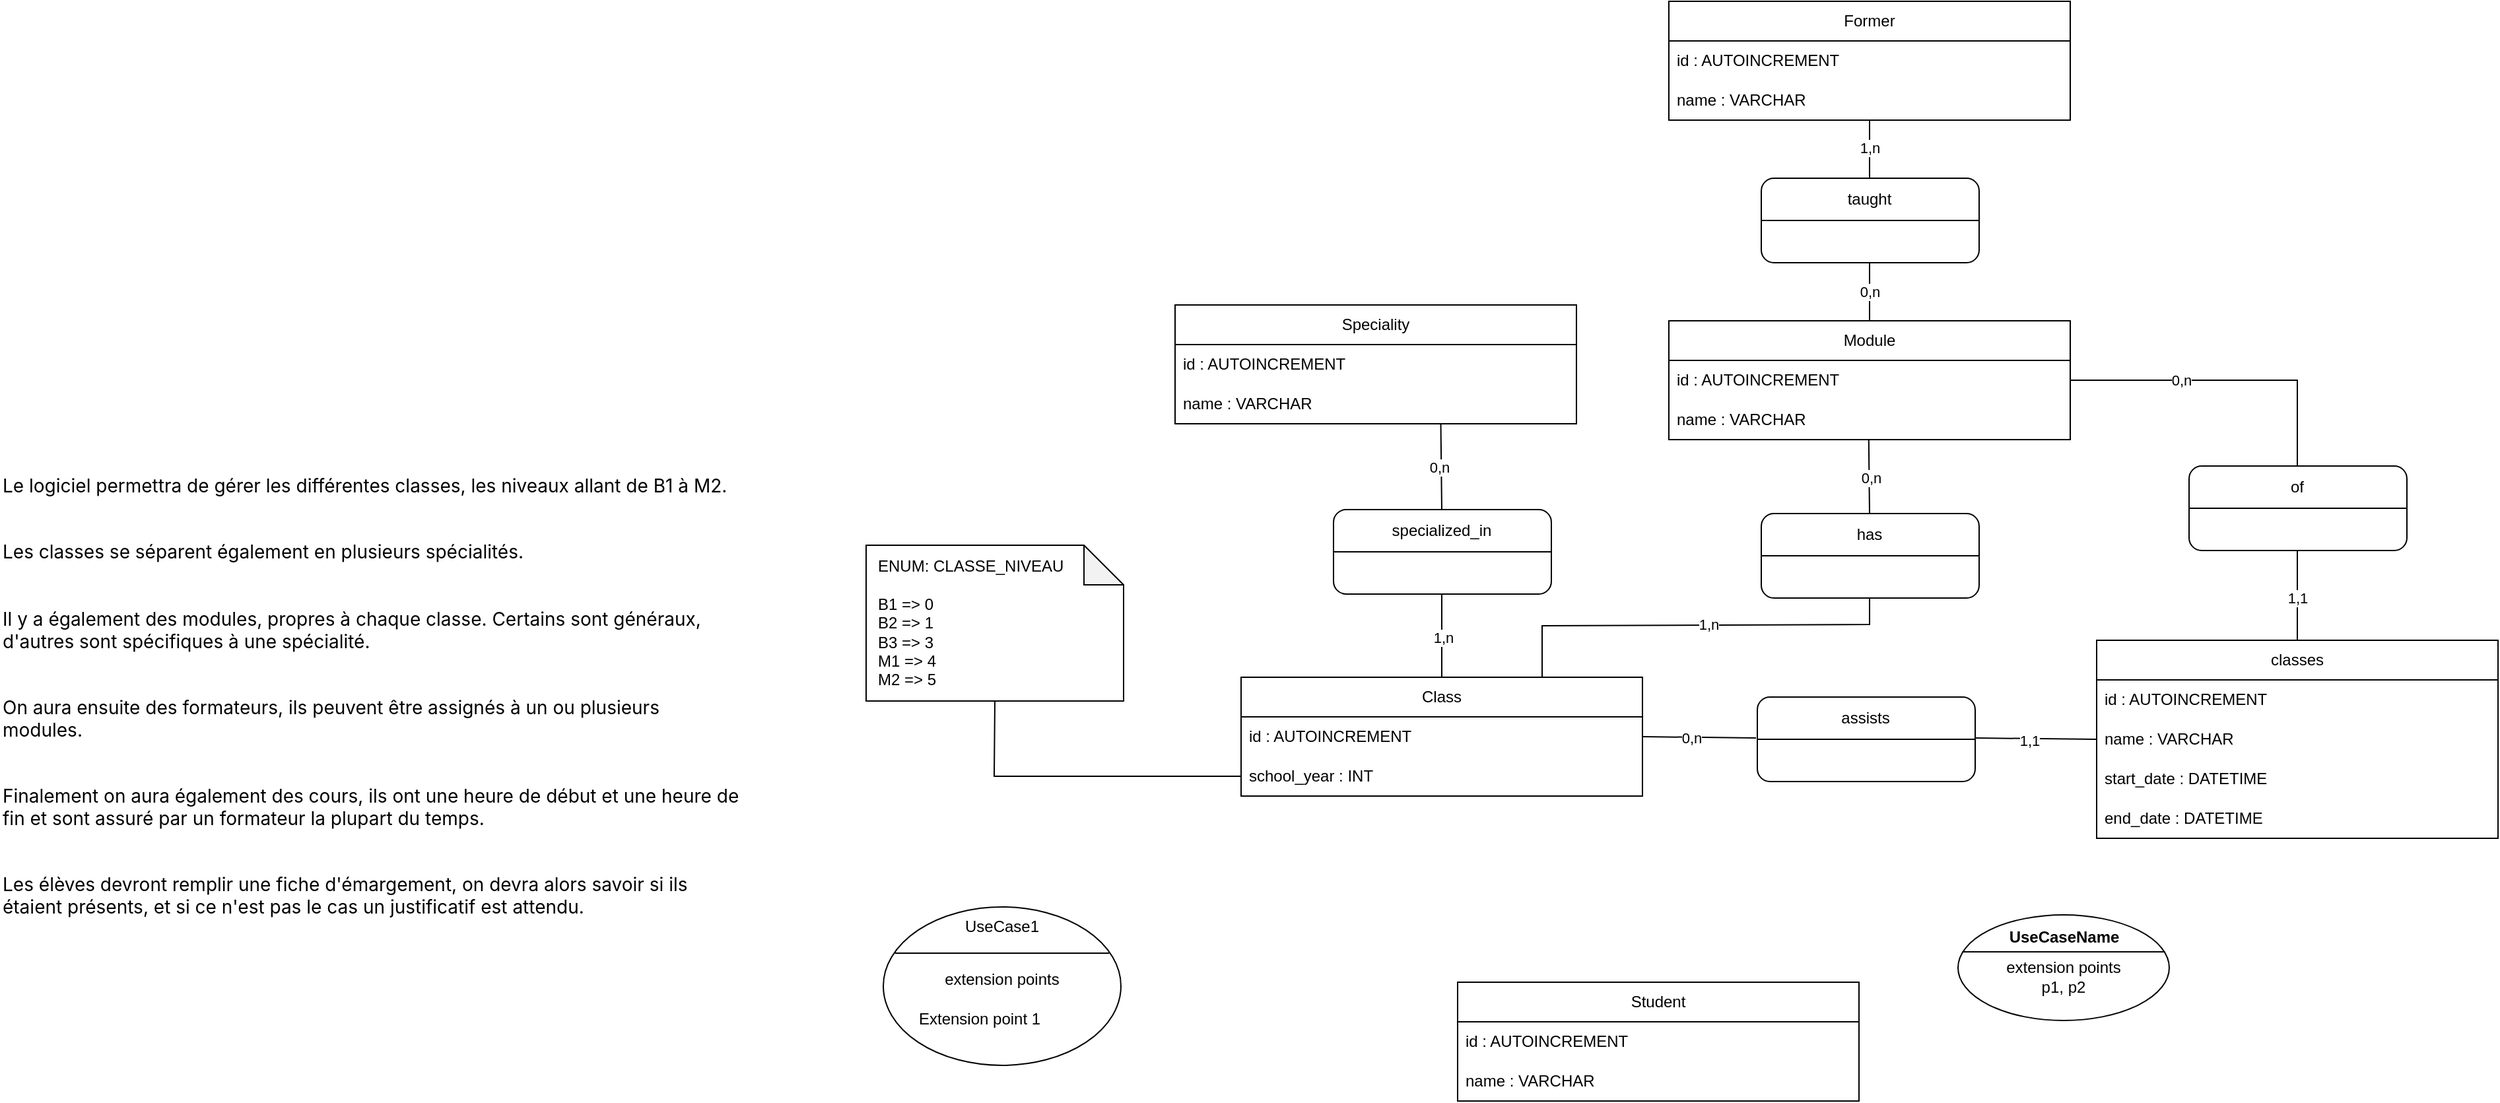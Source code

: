<mxfile version="23.1.7" type="github">
  <diagram name="Page-1" id="dID7BBgvKqJGilfwQHQu">
    <mxGraphModel dx="3433" dy="1747" grid="0" gridSize="10" guides="1" tooltips="1" connect="1" arrows="1" fold="1" page="0" pageScale="1" pageWidth="850" pageHeight="1100" background="none" math="0" shadow="0">
      <root>
        <mxCell id="0" />
        <mxCell id="1" parent="0" />
        <mxCell id="xN4_sGe1Yz_WlacLz_tZ-16" value="&lt;div style=&quot;box-sizing: border-box; font-family: -apple-system, BlinkMacSystemFont, &amp;quot;Segoe UI&amp;quot;, system-ui, &amp;quot;Apple Color Emoji&amp;quot;, &amp;quot;Segoe UI Emoji&amp;quot;, &amp;quot;Segoe UI Web&amp;quot;, sans-serif; font-size: 14px; font-style: normal; font-variant-ligatures: normal; font-variant-caps: normal; font-weight: 400; letter-spacing: normal; orphans: 2; text-align: start; text-indent: 0px; text-transform: none; widows: 2; word-spacing: 0px;&quot;&gt;Le logiciel permettra de gérer les différentes classes, les niveaux allant de B1 à M2.&lt;br&gt;&#xa;&#xa;Les classes se séparent également en plusieurs spécialités.&lt;br&gt;&#xa;&#xa;Il y a également des modules, propres à chaque classe. Certains sont généraux, d&#39;autres sont spécifiques à une spécialité.&lt;br&gt;&#xa;&#xa;On aura ensuite des formateurs, ils peuvent être assignés à un ou plusieurs modules.&lt;br&gt;&#xa;&#xa;Finalement on aura également des cours, ils ont une heure de début et une heure de fin et sont assuré par un formateur la plupart du temps.&lt;br&gt;&#xa;&#xa;Les élèves devront remplir une fiche d&#39;émargement, on devra alors savoir si ils étaient présents, et si ce n&#39;est pas le cas un justificatif est attendu.&lt;/div&gt;" style="text;whiteSpace=wrap;html=1;" vertex="1" parent="1">
          <mxGeometry x="-32" y="355" width="560" height="430" as="geometry" />
        </mxCell>
        <mxCell id="xN4_sGe1Yz_WlacLz_tZ-51" value="Class" style="swimlane;fontStyle=0;childLayout=stackLayout;horizontal=1;startSize=30;horizontalStack=0;resizeParent=1;resizeParentMax=0;resizeLast=0;collapsible=1;marginBottom=0;whiteSpace=wrap;html=1;" vertex="1" parent="1">
          <mxGeometry x="908" y="515" width="304" height="90" as="geometry" />
        </mxCell>
        <mxCell id="xN4_sGe1Yz_WlacLz_tZ-52" value="id : AUTOINCREMENT" style="text;strokeColor=none;fillColor=none;align=left;verticalAlign=middle;spacingLeft=4;spacingRight=4;overflow=hidden;points=[[0,0.5],[1,0.5]];portConstraint=eastwest;rotatable=0;whiteSpace=wrap;html=1;" vertex="1" parent="xN4_sGe1Yz_WlacLz_tZ-51">
          <mxGeometry y="30" width="304" height="30" as="geometry" />
        </mxCell>
        <mxCell id="xN4_sGe1Yz_WlacLz_tZ-53" value="school_year : INT" style="text;strokeColor=none;fillColor=none;align=left;verticalAlign=middle;spacingLeft=4;spacingRight=4;overflow=hidden;points=[[0,0.5],[1,0.5]];portConstraint=eastwest;rotatable=0;whiteSpace=wrap;html=1;" vertex="1" parent="xN4_sGe1Yz_WlacLz_tZ-51">
          <mxGeometry y="60" width="304" height="30" as="geometry" />
        </mxCell>
        <mxCell id="xN4_sGe1Yz_WlacLz_tZ-54" value="Speciality" style="swimlane;fontStyle=0;childLayout=stackLayout;horizontal=1;startSize=30;horizontalStack=0;resizeParent=1;resizeParentMax=0;resizeLast=0;collapsible=1;marginBottom=0;whiteSpace=wrap;html=1;" vertex="1" parent="1">
          <mxGeometry x="858" y="233" width="304" height="90" as="geometry" />
        </mxCell>
        <mxCell id="xN4_sGe1Yz_WlacLz_tZ-55" value="id : AUTOINCREMENT" style="text;strokeColor=none;fillColor=none;align=left;verticalAlign=middle;spacingLeft=4;spacingRight=4;overflow=hidden;points=[[0,0.5],[1,0.5]];portConstraint=eastwest;rotatable=0;whiteSpace=wrap;html=1;" vertex="1" parent="xN4_sGe1Yz_WlacLz_tZ-54">
          <mxGeometry y="30" width="304" height="30" as="geometry" />
        </mxCell>
        <mxCell id="xN4_sGe1Yz_WlacLz_tZ-56" value="name : VARCHAR" style="text;strokeColor=none;fillColor=none;align=left;verticalAlign=middle;spacingLeft=4;spacingRight=4;overflow=hidden;points=[[0,0.5],[1,0.5]];portConstraint=eastwest;rotatable=0;whiteSpace=wrap;html=1;" vertex="1" parent="xN4_sGe1Yz_WlacLz_tZ-54">
          <mxGeometry y="60" width="304" height="30" as="geometry" />
        </mxCell>
        <mxCell id="xN4_sGe1Yz_WlacLz_tZ-57" value="Module" style="swimlane;fontStyle=0;childLayout=stackLayout;horizontal=1;startSize=30;horizontalStack=0;resizeParent=1;resizeParentMax=0;resizeLast=0;collapsible=1;marginBottom=0;whiteSpace=wrap;html=1;" vertex="1" parent="1">
          <mxGeometry x="1232" y="245" width="304" height="90" as="geometry" />
        </mxCell>
        <mxCell id="xN4_sGe1Yz_WlacLz_tZ-58" value="id : AUTOINCREMENT" style="text;strokeColor=none;fillColor=none;align=left;verticalAlign=middle;spacingLeft=4;spacingRight=4;overflow=hidden;points=[[0,0.5],[1,0.5]];portConstraint=eastwest;rotatable=0;whiteSpace=wrap;html=1;" vertex="1" parent="xN4_sGe1Yz_WlacLz_tZ-57">
          <mxGeometry y="30" width="304" height="30" as="geometry" />
        </mxCell>
        <mxCell id="xN4_sGe1Yz_WlacLz_tZ-59" value="name : VARCHAR" style="text;strokeColor=none;fillColor=none;align=left;verticalAlign=middle;spacingLeft=4;spacingRight=4;overflow=hidden;points=[[0,0.5],[1,0.5]];portConstraint=eastwest;rotatable=0;whiteSpace=wrap;html=1;" vertex="1" parent="xN4_sGe1Yz_WlacLz_tZ-57">
          <mxGeometry y="60" width="304" height="30" as="geometry" />
        </mxCell>
        <mxCell id="xN4_sGe1Yz_WlacLz_tZ-61" value="ENUM: CLASSE_NIVEAU&lt;br&gt;&lt;br&gt;B1 =&amp;gt; 0&lt;br&gt;B2 =&amp;gt; 1&lt;br&gt;B3 =&amp;gt; 3&lt;br&gt;M1 =&amp;gt; 4&lt;br&gt;M2 =&amp;gt; 5" style="shape=note;whiteSpace=wrap;html=1;backgroundOutline=1;darkOpacity=0.05;verticalAlign=top;align=left;spacing=9;spacingTop=-5;" vertex="1" parent="1">
          <mxGeometry x="624" y="415" width="195" height="118" as="geometry" />
        </mxCell>
        <mxCell id="xN4_sGe1Yz_WlacLz_tZ-62" value="" style="endArrow=none;html=1;rounded=0;entryX=0.5;entryY=1;entryDx=0;entryDy=0;entryPerimeter=0;" edge="1" parent="1" source="xN4_sGe1Yz_WlacLz_tZ-53" target="xN4_sGe1Yz_WlacLz_tZ-61">
          <mxGeometry width="50" height="50" relative="1" as="geometry">
            <mxPoint x="878" y="600" as="sourcePoint" />
            <mxPoint x="780" y="571.5" as="targetPoint" />
            <Array as="points">
              <mxPoint x="721" y="590" />
            </Array>
          </mxGeometry>
        </mxCell>
        <mxCell id="xN4_sGe1Yz_WlacLz_tZ-63" value="Former" style="swimlane;fontStyle=0;childLayout=stackLayout;horizontal=1;startSize=30;horizontalStack=0;resizeParent=1;resizeParentMax=0;resizeLast=0;collapsible=1;marginBottom=0;whiteSpace=wrap;html=1;" vertex="1" parent="1">
          <mxGeometry x="1232" y="3" width="304" height="90" as="geometry" />
        </mxCell>
        <mxCell id="xN4_sGe1Yz_WlacLz_tZ-64" value="id : AUTOINCREMENT" style="text;strokeColor=none;fillColor=none;align=left;verticalAlign=middle;spacingLeft=4;spacingRight=4;overflow=hidden;points=[[0,0.5],[1,0.5]];portConstraint=eastwest;rotatable=0;whiteSpace=wrap;html=1;" vertex="1" parent="xN4_sGe1Yz_WlacLz_tZ-63">
          <mxGeometry y="30" width="304" height="30" as="geometry" />
        </mxCell>
        <mxCell id="xN4_sGe1Yz_WlacLz_tZ-65" value="name : VARCHAR" style="text;strokeColor=none;fillColor=none;align=left;verticalAlign=middle;spacingLeft=4;spacingRight=4;overflow=hidden;points=[[0,0.5],[1,0.5]];portConstraint=eastwest;rotatable=0;whiteSpace=wrap;html=1;" vertex="1" parent="xN4_sGe1Yz_WlacLz_tZ-63">
          <mxGeometry y="60" width="304" height="30" as="geometry" />
        </mxCell>
        <mxCell id="xN4_sGe1Yz_WlacLz_tZ-71" value="classes" style="swimlane;fontStyle=0;childLayout=stackLayout;horizontal=1;startSize=30;horizontalStack=0;resizeParent=1;resizeParentMax=0;resizeLast=0;collapsible=1;marginBottom=0;whiteSpace=wrap;html=1;" vertex="1" parent="1">
          <mxGeometry x="1556" y="487" width="304" height="150" as="geometry" />
        </mxCell>
        <mxCell id="xN4_sGe1Yz_WlacLz_tZ-72" value="id : AUTOINCREMENT" style="text;strokeColor=none;fillColor=none;align=left;verticalAlign=middle;spacingLeft=4;spacingRight=4;overflow=hidden;points=[[0,0.5],[1,0.5]];portConstraint=eastwest;rotatable=0;whiteSpace=wrap;html=1;" vertex="1" parent="xN4_sGe1Yz_WlacLz_tZ-71">
          <mxGeometry y="30" width="304" height="30" as="geometry" />
        </mxCell>
        <mxCell id="xN4_sGe1Yz_WlacLz_tZ-73" value="name : VARCHAR" style="text;strokeColor=none;fillColor=none;align=left;verticalAlign=middle;spacingLeft=4;spacingRight=4;overflow=hidden;points=[[0,0.5],[1,0.5]];portConstraint=eastwest;rotatable=0;whiteSpace=wrap;html=1;" vertex="1" parent="xN4_sGe1Yz_WlacLz_tZ-71">
          <mxGeometry y="60" width="304" height="30" as="geometry" />
        </mxCell>
        <mxCell id="xN4_sGe1Yz_WlacLz_tZ-75" value="start_date : DATETIME" style="text;strokeColor=none;fillColor=none;align=left;verticalAlign=middle;spacingLeft=4;spacingRight=4;overflow=hidden;points=[[0,0.5],[1,0.5]];portConstraint=eastwest;rotatable=0;whiteSpace=wrap;html=1;" vertex="1" parent="xN4_sGe1Yz_WlacLz_tZ-71">
          <mxGeometry y="90" width="304" height="30" as="geometry" />
        </mxCell>
        <mxCell id="xN4_sGe1Yz_WlacLz_tZ-76" value="end_date : DATETIME" style="text;strokeColor=none;fillColor=none;align=left;verticalAlign=middle;spacingLeft=4;spacingRight=4;overflow=hidden;points=[[0,0.5],[1,0.5]];portConstraint=eastwest;rotatable=0;whiteSpace=wrap;html=1;" vertex="1" parent="xN4_sGe1Yz_WlacLz_tZ-71">
          <mxGeometry y="120" width="304" height="30" as="geometry" />
        </mxCell>
        <mxCell id="xN4_sGe1Yz_WlacLz_tZ-77" value="Student" style="swimlane;fontStyle=0;childLayout=stackLayout;horizontal=1;startSize=30;horizontalStack=0;resizeParent=1;resizeParentMax=0;resizeLast=0;collapsible=1;marginBottom=0;whiteSpace=wrap;html=1;" vertex="1" parent="1">
          <mxGeometry x="1072" y="746" width="304" height="90" as="geometry" />
        </mxCell>
        <mxCell id="xN4_sGe1Yz_WlacLz_tZ-78" value="id : AUTOINCREMENT" style="text;strokeColor=none;fillColor=none;align=left;verticalAlign=middle;spacingLeft=4;spacingRight=4;overflow=hidden;points=[[0,0.5],[1,0.5]];portConstraint=eastwest;rotatable=0;whiteSpace=wrap;html=1;" vertex="1" parent="xN4_sGe1Yz_WlacLz_tZ-77">
          <mxGeometry y="30" width="304" height="30" as="geometry" />
        </mxCell>
        <mxCell id="xN4_sGe1Yz_WlacLz_tZ-79" value="name : VARCHAR" style="text;strokeColor=none;fillColor=none;align=left;verticalAlign=middle;spacingLeft=4;spacingRight=4;overflow=hidden;points=[[0,0.5],[1,0.5]];portConstraint=eastwest;rotatable=0;whiteSpace=wrap;html=1;" vertex="1" parent="xN4_sGe1Yz_WlacLz_tZ-77">
          <mxGeometry y="60" width="304" height="30" as="geometry" />
        </mxCell>
        <mxCell id="xN4_sGe1Yz_WlacLz_tZ-90" value="" style="group" vertex="1" connectable="0" parent="1">
          <mxGeometry x="977" y="388" width="166" height="64" as="geometry" />
        </mxCell>
        <mxCell id="xN4_sGe1Yz_WlacLz_tZ-85" value="" style="rounded=1;whiteSpace=wrap;html=1;" vertex="1" parent="xN4_sGe1Yz_WlacLz_tZ-90">
          <mxGeometry x="1" width="165" height="64" as="geometry" />
        </mxCell>
        <mxCell id="xN4_sGe1Yz_WlacLz_tZ-86" value="" style="endArrow=none;html=1;rounded=0;entryX=0;entryY=0.5;entryDx=0;entryDy=0;exitX=1;exitY=0.5;exitDx=0;exitDy=0;" edge="1" parent="xN4_sGe1Yz_WlacLz_tZ-90" source="xN4_sGe1Yz_WlacLz_tZ-85" target="xN4_sGe1Yz_WlacLz_tZ-85">
          <mxGeometry width="50" height="50" relative="1" as="geometry">
            <mxPoint x="-12" y="136" as="sourcePoint" />
            <mxPoint x="38" y="86" as="targetPoint" />
          </mxGeometry>
        </mxCell>
        <mxCell id="xN4_sGe1Yz_WlacLz_tZ-87" value="specialized_in" style="text;html=1;align=center;verticalAlign=middle;whiteSpace=wrap;rounded=0;" vertex="1" parent="xN4_sGe1Yz_WlacLz_tZ-90">
          <mxGeometry width="166" height="31" as="geometry" />
        </mxCell>
        <mxCell id="xN4_sGe1Yz_WlacLz_tZ-88" value="&amp;nbsp;" style="text;html=1;align=center;verticalAlign=middle;whiteSpace=wrap;rounded=0;" vertex="1" parent="xN4_sGe1Yz_WlacLz_tZ-90">
          <mxGeometry y="31" width="166" height="33" as="geometry" />
        </mxCell>
        <mxCell id="xN4_sGe1Yz_WlacLz_tZ-91" value="" style="endArrow=none;html=1;rounded=0;entryX=0.662;entryY=0.993;entryDx=0;entryDy=0;entryPerimeter=0;exitX=0.5;exitY=0;exitDx=0;exitDy=0;" edge="1" parent="1" source="xN4_sGe1Yz_WlacLz_tZ-87" target="xN4_sGe1Yz_WlacLz_tZ-56">
          <mxGeometry width="50" height="50" relative="1" as="geometry">
            <mxPoint x="903" y="407" as="sourcePoint" />
            <mxPoint x="953" y="357" as="targetPoint" />
          </mxGeometry>
        </mxCell>
        <mxCell id="xN4_sGe1Yz_WlacLz_tZ-94" value="0,n" style="edgeLabel;html=1;align=center;verticalAlign=middle;resizable=0;points=[];" vertex="1" connectable="0" parent="xN4_sGe1Yz_WlacLz_tZ-91">
          <mxGeometry x="-0.016" y="2" relative="1" as="geometry">
            <mxPoint as="offset" />
          </mxGeometry>
        </mxCell>
        <mxCell id="xN4_sGe1Yz_WlacLz_tZ-92" value="" style="endArrow=none;html=1;rounded=0;entryX=0.5;entryY=0;entryDx=0;entryDy=0;exitX=0.5;exitY=1;exitDx=0;exitDy=0;" edge="1" parent="1" source="xN4_sGe1Yz_WlacLz_tZ-88" target="xN4_sGe1Yz_WlacLz_tZ-51">
          <mxGeometry width="50" height="50" relative="1" as="geometry">
            <mxPoint x="1049" y="398" as="sourcePoint" />
            <mxPoint x="1022" y="331" as="targetPoint" />
          </mxGeometry>
        </mxCell>
        <mxCell id="xN4_sGe1Yz_WlacLz_tZ-93" value="1,n" style="edgeLabel;html=1;align=center;verticalAlign=middle;resizable=0;points=[];" vertex="1" connectable="0" parent="xN4_sGe1Yz_WlacLz_tZ-92">
          <mxGeometry x="0.041" y="1" relative="1" as="geometry">
            <mxPoint as="offset" />
          </mxGeometry>
        </mxCell>
        <mxCell id="xN4_sGe1Yz_WlacLz_tZ-96" value="" style="group" vertex="1" connectable="0" parent="1">
          <mxGeometry x="1301" y="391" width="166" height="64" as="geometry" />
        </mxCell>
        <mxCell id="xN4_sGe1Yz_WlacLz_tZ-97" value="" style="rounded=1;whiteSpace=wrap;html=1;" vertex="1" parent="xN4_sGe1Yz_WlacLz_tZ-96">
          <mxGeometry x="1" width="165" height="64" as="geometry" />
        </mxCell>
        <mxCell id="xN4_sGe1Yz_WlacLz_tZ-98" value="" style="endArrow=none;html=1;rounded=0;entryX=0;entryY=0.5;entryDx=0;entryDy=0;exitX=1;exitY=0.5;exitDx=0;exitDy=0;" edge="1" parent="xN4_sGe1Yz_WlacLz_tZ-96" source="xN4_sGe1Yz_WlacLz_tZ-97" target="xN4_sGe1Yz_WlacLz_tZ-97">
          <mxGeometry width="50" height="50" relative="1" as="geometry">
            <mxPoint x="-12" y="136" as="sourcePoint" />
            <mxPoint x="38" y="86" as="targetPoint" />
          </mxGeometry>
        </mxCell>
        <mxCell id="xN4_sGe1Yz_WlacLz_tZ-99" value="has" style="text;html=1;align=center;verticalAlign=middle;whiteSpace=wrap;rounded=0;" vertex="1" parent="xN4_sGe1Yz_WlacLz_tZ-96">
          <mxGeometry width="166" height="31" as="geometry" />
        </mxCell>
        <mxCell id="xN4_sGe1Yz_WlacLz_tZ-100" value="&amp;nbsp;" style="text;html=1;align=center;verticalAlign=middle;whiteSpace=wrap;rounded=0;" vertex="1" parent="xN4_sGe1Yz_WlacLz_tZ-96">
          <mxGeometry y="31" width="166" height="33" as="geometry" />
        </mxCell>
        <mxCell id="xN4_sGe1Yz_WlacLz_tZ-101" value="" style="endArrow=none;html=1;rounded=0;exitX=0.75;exitY=0;exitDx=0;exitDy=0;entryX=0.5;entryY=1;entryDx=0;entryDy=0;" edge="1" parent="1" source="xN4_sGe1Yz_WlacLz_tZ-51" target="xN4_sGe1Yz_WlacLz_tZ-100">
          <mxGeometry width="50" height="50" relative="1" as="geometry">
            <mxPoint x="1235" y="521" as="sourcePoint" />
            <mxPoint x="1285" y="471" as="targetPoint" />
            <Array as="points">
              <mxPoint x="1136" y="476" />
              <mxPoint x="1384" y="475" />
            </Array>
          </mxGeometry>
        </mxCell>
        <mxCell id="xN4_sGe1Yz_WlacLz_tZ-103" value="1,n" style="edgeLabel;html=1;align=center;verticalAlign=middle;resizable=0;points=[];" vertex="1" connectable="0" parent="xN4_sGe1Yz_WlacLz_tZ-101">
          <mxGeometry x="0.007" y="-2" relative="1" as="geometry">
            <mxPoint x="10" y="-3" as="offset" />
          </mxGeometry>
        </mxCell>
        <mxCell id="xN4_sGe1Yz_WlacLz_tZ-102" value="" style="endArrow=none;html=1;rounded=0;entryX=0.498;entryY=0.989;entryDx=0;entryDy=0;entryPerimeter=0;exitX=0.5;exitY=0;exitDx=0;exitDy=0;" edge="1" parent="1" source="xN4_sGe1Yz_WlacLz_tZ-99" target="xN4_sGe1Yz_WlacLz_tZ-59">
          <mxGeometry width="50" height="50" relative="1" as="geometry">
            <mxPoint x="1462" y="421" as="sourcePoint" />
            <mxPoint x="1512" y="371" as="targetPoint" />
          </mxGeometry>
        </mxCell>
        <mxCell id="xN4_sGe1Yz_WlacLz_tZ-104" value="0,n" style="edgeLabel;html=1;align=center;verticalAlign=middle;resizable=0;points=[];" vertex="1" connectable="0" parent="xN4_sGe1Yz_WlacLz_tZ-102">
          <mxGeometry x="-0.024" y="-1" relative="1" as="geometry">
            <mxPoint as="offset" />
          </mxGeometry>
        </mxCell>
        <mxCell id="xN4_sGe1Yz_WlacLz_tZ-105" value="" style="group" vertex="1" connectable="0" parent="1">
          <mxGeometry x="1301" y="137" width="166" height="64" as="geometry" />
        </mxCell>
        <mxCell id="xN4_sGe1Yz_WlacLz_tZ-106" value="" style="rounded=1;whiteSpace=wrap;html=1;" vertex="1" parent="xN4_sGe1Yz_WlacLz_tZ-105">
          <mxGeometry x="1" width="165" height="64" as="geometry" />
        </mxCell>
        <mxCell id="xN4_sGe1Yz_WlacLz_tZ-107" value="" style="endArrow=none;html=1;rounded=0;entryX=0;entryY=0.5;entryDx=0;entryDy=0;exitX=1;exitY=0.5;exitDx=0;exitDy=0;" edge="1" parent="xN4_sGe1Yz_WlacLz_tZ-105" source="xN4_sGe1Yz_WlacLz_tZ-106" target="xN4_sGe1Yz_WlacLz_tZ-106">
          <mxGeometry width="50" height="50" relative="1" as="geometry">
            <mxPoint x="-12" y="136" as="sourcePoint" />
            <mxPoint x="38" y="86" as="targetPoint" />
          </mxGeometry>
        </mxCell>
        <mxCell id="xN4_sGe1Yz_WlacLz_tZ-108" value="taught" style="text;html=1;align=center;verticalAlign=middle;whiteSpace=wrap;rounded=0;" vertex="1" parent="xN4_sGe1Yz_WlacLz_tZ-105">
          <mxGeometry width="166" height="31" as="geometry" />
        </mxCell>
        <mxCell id="xN4_sGe1Yz_WlacLz_tZ-109" value="&amp;nbsp;" style="text;html=1;align=center;verticalAlign=middle;whiteSpace=wrap;rounded=0;" vertex="1" parent="xN4_sGe1Yz_WlacLz_tZ-105">
          <mxGeometry y="31" width="166" height="33" as="geometry" />
        </mxCell>
        <mxCell id="xN4_sGe1Yz_WlacLz_tZ-110" value="" style="endArrow=none;html=1;rounded=0;entryX=0.5;entryY=1;entryDx=0;entryDy=0;exitX=0.5;exitY=0;exitDx=0;exitDy=0;" edge="1" parent="1" source="xN4_sGe1Yz_WlacLz_tZ-57" target="xN4_sGe1Yz_WlacLz_tZ-109">
          <mxGeometry width="50" height="50" relative="1" as="geometry">
            <mxPoint x="1143" y="207" as="sourcePoint" />
            <mxPoint x="1193" y="157" as="targetPoint" />
          </mxGeometry>
        </mxCell>
        <mxCell id="xN4_sGe1Yz_WlacLz_tZ-112" value="0,n" style="edgeLabel;html=1;align=center;verticalAlign=middle;resizable=0;points=[];" vertex="1" connectable="0" parent="xN4_sGe1Yz_WlacLz_tZ-110">
          <mxGeometry x="-0.006" y="-1" relative="1" as="geometry">
            <mxPoint x="-1" as="offset" />
          </mxGeometry>
        </mxCell>
        <mxCell id="xN4_sGe1Yz_WlacLz_tZ-111" value="" style="endArrow=none;html=1;rounded=0;exitX=0.5;exitY=0;exitDx=0;exitDy=0;entryX=0.5;entryY=1.001;entryDx=0;entryDy=0;entryPerimeter=0;" edge="1" parent="1" source="xN4_sGe1Yz_WlacLz_tZ-108" target="xN4_sGe1Yz_WlacLz_tZ-65">
          <mxGeometry width="50" height="50" relative="1" as="geometry">
            <mxPoint x="1383.71" y="137" as="sourcePoint" />
            <mxPoint x="1355" y="106" as="targetPoint" />
          </mxGeometry>
        </mxCell>
        <mxCell id="xN4_sGe1Yz_WlacLz_tZ-115" value="1,n" style="edgeLabel;html=1;align=center;verticalAlign=middle;resizable=0;points=[];" vertex="1" connectable="0" parent="xN4_sGe1Yz_WlacLz_tZ-111">
          <mxGeometry x="0.064" relative="1" as="geometry">
            <mxPoint as="offset" />
          </mxGeometry>
        </mxCell>
        <mxCell id="xN4_sGe1Yz_WlacLz_tZ-116" value="" style="group" vertex="1" connectable="0" parent="1">
          <mxGeometry x="1298" y="530" width="166" height="64" as="geometry" />
        </mxCell>
        <mxCell id="xN4_sGe1Yz_WlacLz_tZ-117" value="" style="rounded=1;whiteSpace=wrap;html=1;" vertex="1" parent="xN4_sGe1Yz_WlacLz_tZ-116">
          <mxGeometry x="1" width="165" height="64" as="geometry" />
        </mxCell>
        <mxCell id="xN4_sGe1Yz_WlacLz_tZ-118" value="" style="endArrow=none;html=1;rounded=0;entryX=0;entryY=0.5;entryDx=0;entryDy=0;exitX=1;exitY=0.5;exitDx=0;exitDy=0;" edge="1" parent="xN4_sGe1Yz_WlacLz_tZ-116" source="xN4_sGe1Yz_WlacLz_tZ-117" target="xN4_sGe1Yz_WlacLz_tZ-117">
          <mxGeometry width="50" height="50" relative="1" as="geometry">
            <mxPoint x="-12" y="136" as="sourcePoint" />
            <mxPoint x="38" y="86" as="targetPoint" />
          </mxGeometry>
        </mxCell>
        <mxCell id="xN4_sGe1Yz_WlacLz_tZ-119" value="assists" style="text;html=1;align=center;verticalAlign=middle;whiteSpace=wrap;rounded=0;" vertex="1" parent="xN4_sGe1Yz_WlacLz_tZ-116">
          <mxGeometry width="166" height="31" as="geometry" />
        </mxCell>
        <mxCell id="xN4_sGe1Yz_WlacLz_tZ-120" value="&amp;nbsp;" style="text;html=1;align=center;verticalAlign=middle;whiteSpace=wrap;rounded=0;" vertex="1" parent="xN4_sGe1Yz_WlacLz_tZ-116">
          <mxGeometry y="31" width="166" height="33" as="geometry" />
        </mxCell>
        <mxCell id="xN4_sGe1Yz_WlacLz_tZ-121" value="" style="group" vertex="1" connectable="0" parent="1">
          <mxGeometry x="1625" y="355" width="166" height="64" as="geometry" />
        </mxCell>
        <mxCell id="xN4_sGe1Yz_WlacLz_tZ-122" value="" style="rounded=1;whiteSpace=wrap;html=1;" vertex="1" parent="xN4_sGe1Yz_WlacLz_tZ-121">
          <mxGeometry x="1" width="165" height="64" as="geometry" />
        </mxCell>
        <mxCell id="xN4_sGe1Yz_WlacLz_tZ-123" value="" style="endArrow=none;html=1;rounded=0;entryX=0;entryY=0.5;entryDx=0;entryDy=0;exitX=1;exitY=0.5;exitDx=0;exitDy=0;" edge="1" parent="xN4_sGe1Yz_WlacLz_tZ-121" source="xN4_sGe1Yz_WlacLz_tZ-122" target="xN4_sGe1Yz_WlacLz_tZ-122">
          <mxGeometry width="50" height="50" relative="1" as="geometry">
            <mxPoint x="-12" y="136" as="sourcePoint" />
            <mxPoint x="38" y="86" as="targetPoint" />
          </mxGeometry>
        </mxCell>
        <mxCell id="xN4_sGe1Yz_WlacLz_tZ-124" value="of" style="text;html=1;align=center;verticalAlign=middle;whiteSpace=wrap;rounded=0;" vertex="1" parent="xN4_sGe1Yz_WlacLz_tZ-121">
          <mxGeometry width="166" height="31" as="geometry" />
        </mxCell>
        <mxCell id="xN4_sGe1Yz_WlacLz_tZ-125" value="&amp;nbsp;" style="text;html=1;align=center;verticalAlign=middle;whiteSpace=wrap;rounded=0;" vertex="1" parent="xN4_sGe1Yz_WlacLz_tZ-121">
          <mxGeometry y="31" width="166" height="33" as="geometry" />
        </mxCell>
        <mxCell id="xN4_sGe1Yz_WlacLz_tZ-126" value="" style="endArrow=none;html=1;rounded=0;exitX=1;exitY=0.5;exitDx=0;exitDy=0;entryX=0;entryY=0;entryDx=0;entryDy=0;" edge="1" parent="1" source="xN4_sGe1Yz_WlacLz_tZ-51" target="xN4_sGe1Yz_WlacLz_tZ-120">
          <mxGeometry width="50" height="50" relative="1" as="geometry">
            <mxPoint x="1280" y="658" as="sourcePoint" />
            <mxPoint x="1330" y="608" as="targetPoint" />
          </mxGeometry>
        </mxCell>
        <mxCell id="xN4_sGe1Yz_WlacLz_tZ-128" value="0,n" style="edgeLabel;html=1;align=center;verticalAlign=middle;resizable=0;points=[];" vertex="1" connectable="0" parent="xN4_sGe1Yz_WlacLz_tZ-126">
          <mxGeometry x="-0.181" y="-2" relative="1" as="geometry">
            <mxPoint x="2" y="-2" as="offset" />
          </mxGeometry>
        </mxCell>
        <mxCell id="xN4_sGe1Yz_WlacLz_tZ-127" value="" style="endArrow=none;html=1;rounded=0;entryX=1;entryY=0;entryDx=0;entryDy=0;exitX=0;exitY=0.5;exitDx=0;exitDy=0;" edge="1" parent="1" source="xN4_sGe1Yz_WlacLz_tZ-73" target="xN4_sGe1Yz_WlacLz_tZ-120">
          <mxGeometry width="50" height="50" relative="1" as="geometry">
            <mxPoint x="1409" y="667" as="sourcePoint" />
            <mxPoint x="1459" y="617" as="targetPoint" />
          </mxGeometry>
        </mxCell>
        <mxCell id="xN4_sGe1Yz_WlacLz_tZ-129" value="1,1" style="edgeLabel;html=1;align=center;verticalAlign=middle;resizable=0;points=[];" vertex="1" connectable="0" parent="xN4_sGe1Yz_WlacLz_tZ-127">
          <mxGeometry x="0.121" y="1" relative="1" as="geometry">
            <mxPoint as="offset" />
          </mxGeometry>
        </mxCell>
        <mxCell id="xN4_sGe1Yz_WlacLz_tZ-130" value="" style="endArrow=none;html=1;rounded=0;exitX=1;exitY=0.5;exitDx=0;exitDy=0;entryX=0.5;entryY=0;entryDx=0;entryDy=0;" edge="1" parent="1" source="xN4_sGe1Yz_WlacLz_tZ-58" target="xN4_sGe1Yz_WlacLz_tZ-124">
          <mxGeometry width="50" height="50" relative="1" as="geometry">
            <mxPoint x="1637" y="323" as="sourcePoint" />
            <mxPoint x="1687" y="273" as="targetPoint" />
            <Array as="points">
              <mxPoint x="1708" y="290" />
            </Array>
          </mxGeometry>
        </mxCell>
        <mxCell id="xN4_sGe1Yz_WlacLz_tZ-133" value="0,n" style="edgeLabel;html=1;align=center;verticalAlign=middle;resizable=0;points=[];" vertex="1" connectable="0" parent="xN4_sGe1Yz_WlacLz_tZ-130">
          <mxGeometry x="-0.295" relative="1" as="geometry">
            <mxPoint as="offset" />
          </mxGeometry>
        </mxCell>
        <mxCell id="xN4_sGe1Yz_WlacLz_tZ-131" value="" style="endArrow=none;html=1;rounded=0;entryX=0.5;entryY=1;entryDx=0;entryDy=0;exitX=0.5;exitY=0;exitDx=0;exitDy=0;" edge="1" parent="1" source="xN4_sGe1Yz_WlacLz_tZ-71" target="xN4_sGe1Yz_WlacLz_tZ-125">
          <mxGeometry width="50" height="50" relative="1" as="geometry">
            <mxPoint x="1564" y="477" as="sourcePoint" />
            <mxPoint x="1614" y="427" as="targetPoint" />
          </mxGeometry>
        </mxCell>
        <mxCell id="xN4_sGe1Yz_WlacLz_tZ-132" value="1,1" style="edgeLabel;html=1;align=center;verticalAlign=middle;resizable=0;points=[];" vertex="1" connectable="0" parent="xN4_sGe1Yz_WlacLz_tZ-131">
          <mxGeometry x="-0.062" relative="1" as="geometry">
            <mxPoint as="offset" />
          </mxGeometry>
        </mxCell>
        <mxCell id="xN4_sGe1Yz_WlacLz_tZ-134" value="&#xa;extension points&#xa;p1, p2" style="html=1;shape=mxgraph.sysml.useCaseExtPt;whiteSpace=wrap;align=center;" vertex="1" parent="1">
          <mxGeometry x="1451" y="695" width="160" height="80" as="geometry" />
        </mxCell>
        <mxCell id="xN4_sGe1Yz_WlacLz_tZ-135" value="UseCaseName" style="resizable=0;html=1;verticalAlign=middle;align=center;labelBackgroundColor=none;fontStyle=1;" connectable="0" vertex="1" parent="xN4_sGe1Yz_WlacLz_tZ-134">
          <mxGeometry x="80" y="17" as="geometry" />
        </mxCell>
        <mxCell id="xN4_sGe1Yz_WlacLz_tZ-136" value="" style="shape=ellipse;container=1;horizontal=1;horizontalStack=0;resizeParent=1;resizeParentMax=0;resizeLast=0;html=1;dashed=0;collapsible=0;" vertex="1" parent="1">
          <mxGeometry x="637" y="689" width="180" height="120" as="geometry" />
        </mxCell>
        <mxCell id="xN4_sGe1Yz_WlacLz_tZ-137" value="UseCase1" style="html=1;strokeColor=none;fillColor=none;align=center;verticalAlign=middle;rotatable=0;whiteSpace=wrap;" vertex="1" parent="xN4_sGe1Yz_WlacLz_tZ-136">
          <mxGeometry width="180" height="30" as="geometry" />
        </mxCell>
        <mxCell id="xN4_sGe1Yz_WlacLz_tZ-138" value="" style="line;strokeWidth=1;fillColor=none;rotatable=0;labelPosition=right;points=[];portConstraint=eastwest;dashed=0;resizeWidth=1;" vertex="1" parent="xN4_sGe1Yz_WlacLz_tZ-136">
          <mxGeometry x="9" y="30" width="162" height="10" as="geometry" />
        </mxCell>
        <mxCell id="xN4_sGe1Yz_WlacLz_tZ-139" value="extension points" style="text;html=1;align=center;verticalAlign=middle;rotatable=0;fillColor=none;strokeColor=none;whiteSpace=wrap;" vertex="1" parent="xN4_sGe1Yz_WlacLz_tZ-136">
          <mxGeometry y="40" width="180" height="30" as="geometry" />
        </mxCell>
        <mxCell id="xN4_sGe1Yz_WlacLz_tZ-140" value="Extension point 1" style="text;html=1;align=left;verticalAlign=middle;rotatable=0;spacingLeft=25;fillColor=none;strokeColor=none;whiteSpace=wrap;" vertex="1" parent="xN4_sGe1Yz_WlacLz_tZ-136">
          <mxGeometry y="70" width="180" height="30" as="geometry" />
        </mxCell>
      </root>
    </mxGraphModel>
  </diagram>
</mxfile>
